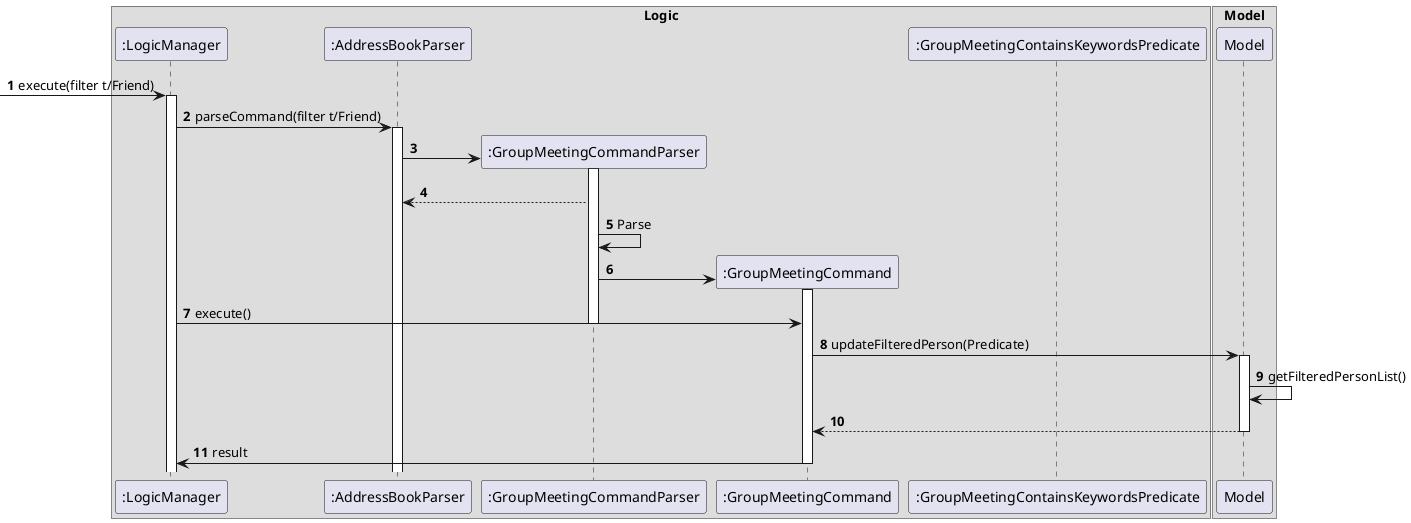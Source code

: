 @startuml
'https://plantuml.com/sequence-diagram

box Logic
participant ":LogicManager" as LogicManager
participant ":AddressBookParser" as AddressBookParser
participant ":GroupMeetingCommandParser" as GroupMeetingCommandParser
participant ":GroupMeetingCommand" as GroupMeetingCommand
participant ":GroupMeetingContainsKeywordsPredicate" as GroupMeetingContainsKeywordsPredicate
end box

autonumber
[->LogicManager : execute(filter t/Friend)
activate LogicManager

LogicManager -> AddressBookParser : parseCommand(filter t/Friend)
activate AddressBookParser

create GroupMeetingCommandParser
AddressBookParser -> GroupMeetingCommandParser:
activate GroupMeetingCommandParser

GroupMeetingCommandParser --> AddressBookParser
GroupMeetingCommandParser -> GroupMeetingCommandParser : Parse

create GroupMeetingCommand
GroupMeetingCommandParser -> GroupMeetingCommand
activate GroupMeetingCommand
LogicManager -> GroupMeetingCommand : execute()
deactivate GroupMeetingCommandParser

GroupMeetingCommand -> Model : updateFilteredPerson(Predicate)
activate Model
Model -> Model : getFilteredPersonList()
Model --> GroupMeetingCommand
deactivate Model
LogicManager <- GroupMeetingCommand: result
deactivate GroupMeetingCommand

box Model
participant ":Model" as Model
end box
@enduml
